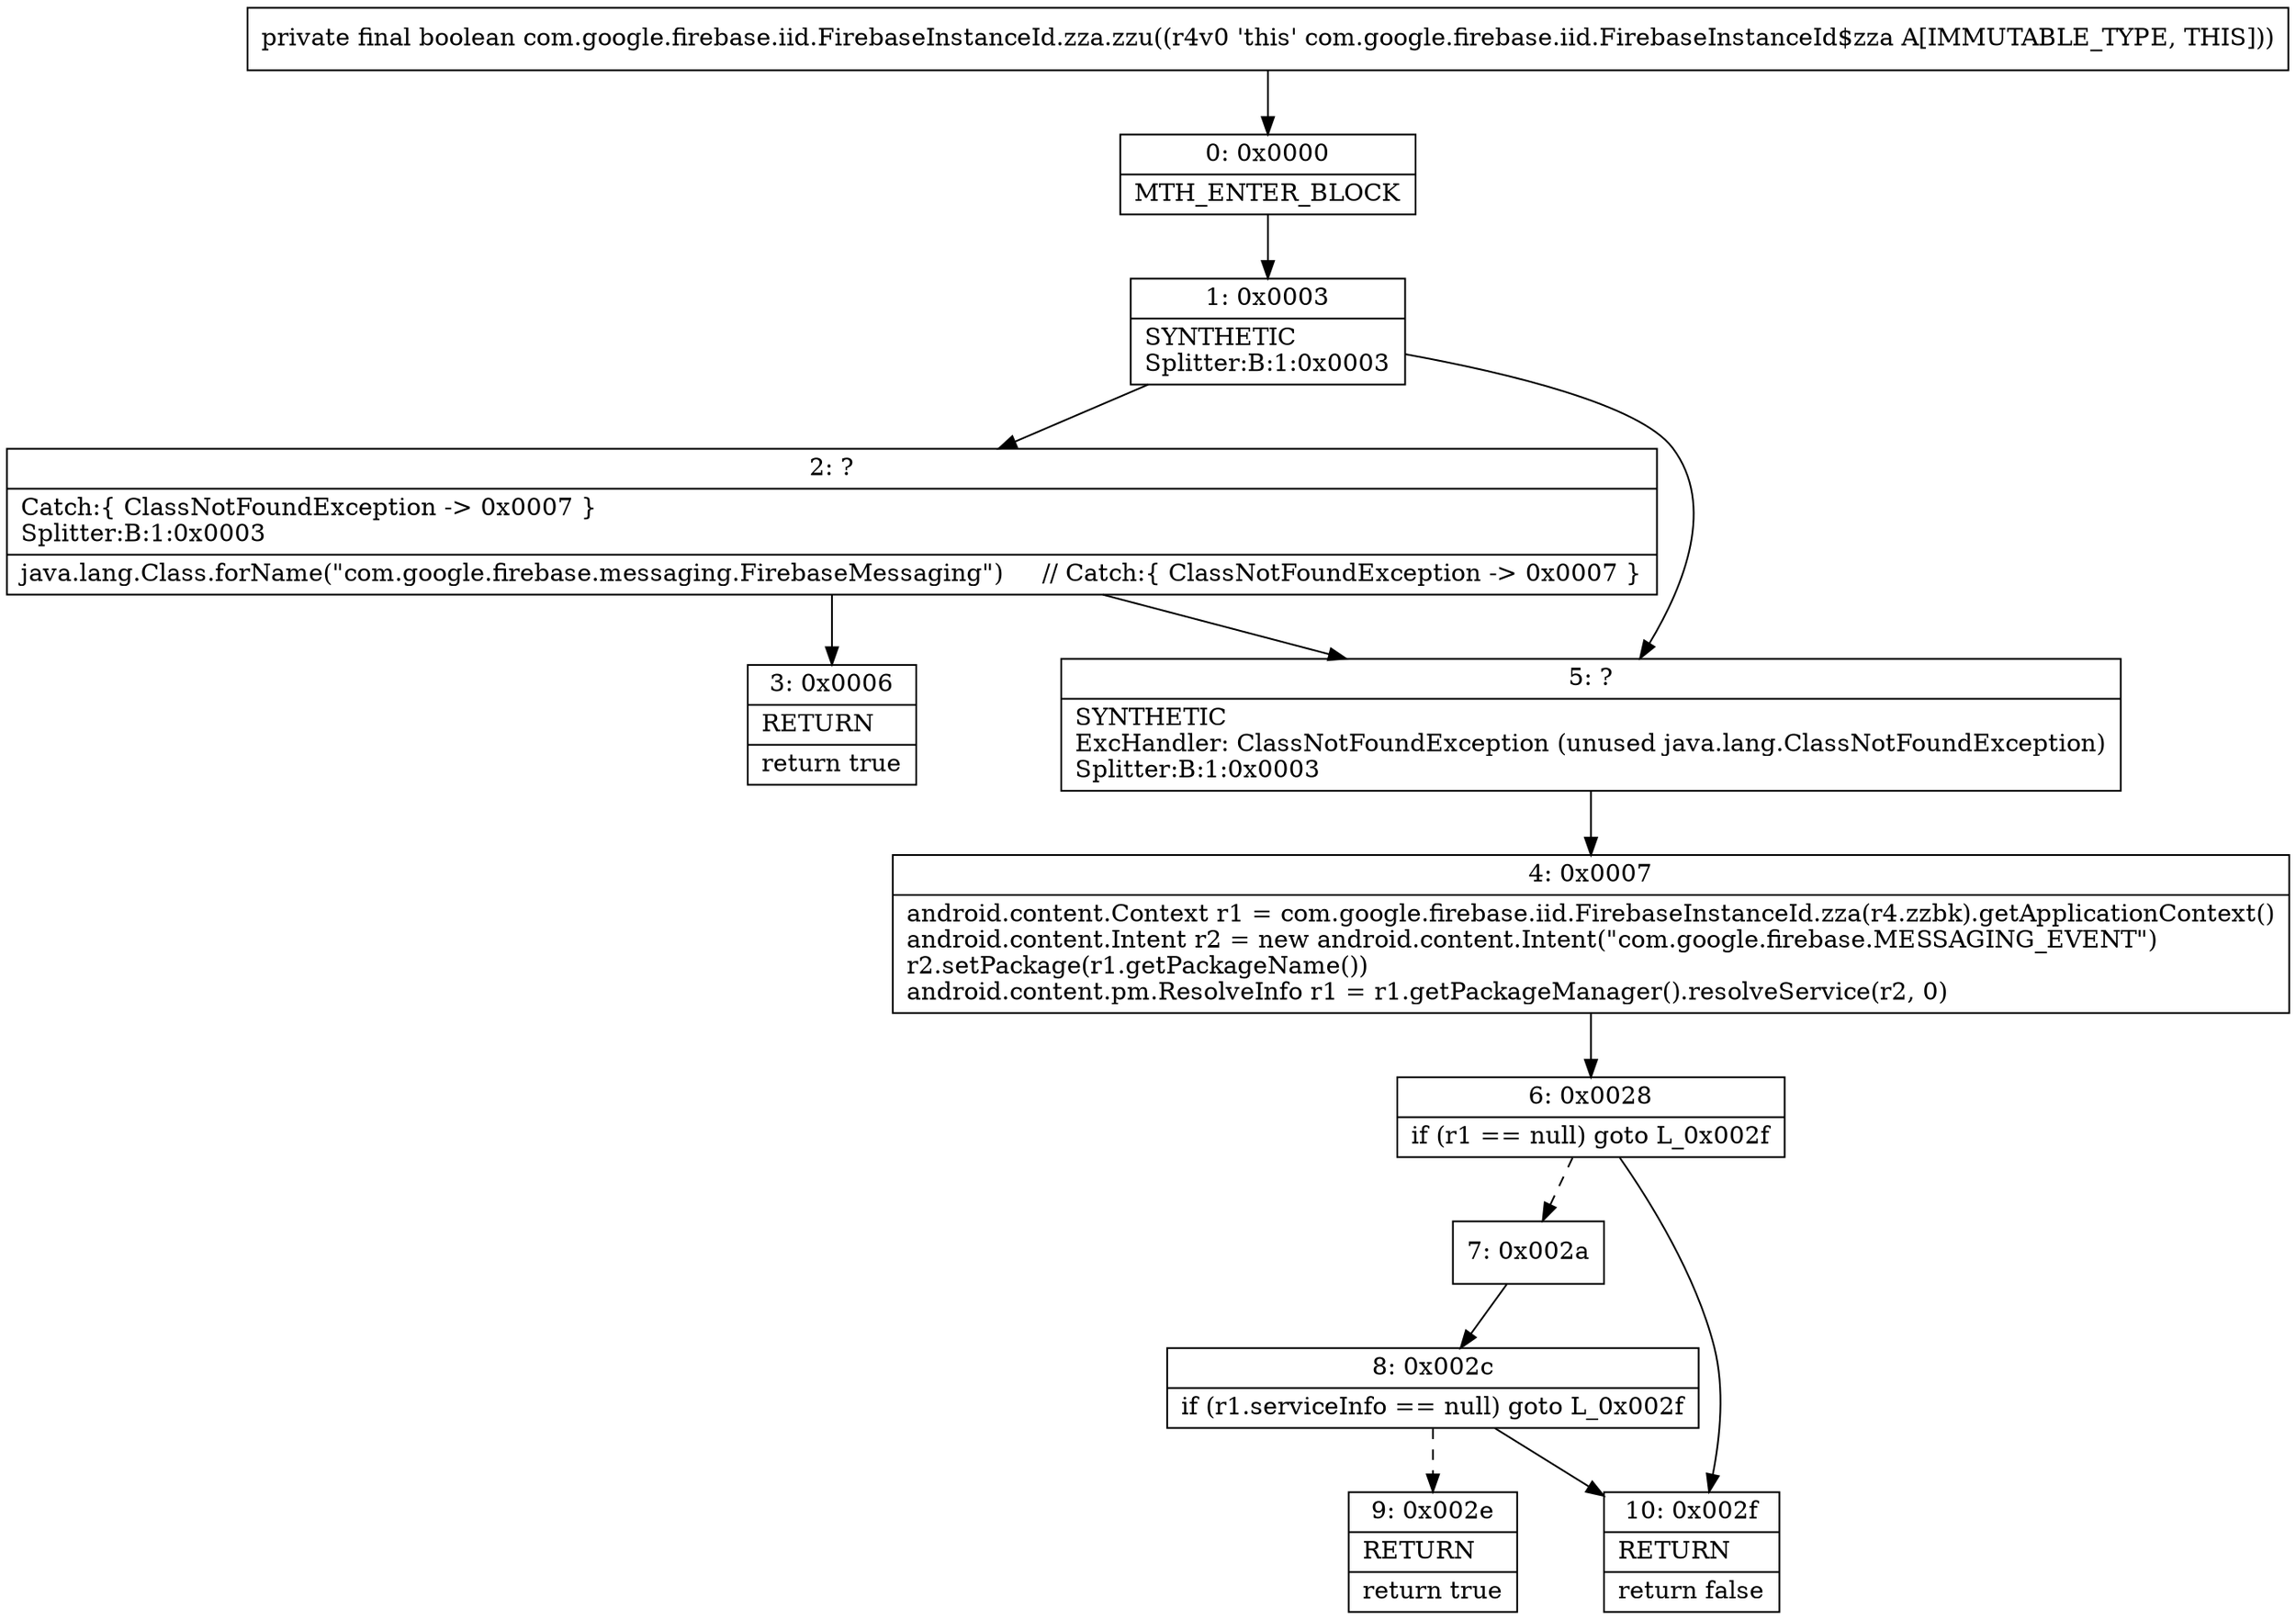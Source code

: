 digraph "CFG forcom.google.firebase.iid.FirebaseInstanceId.zza.zzu()Z" {
Node_0 [shape=record,label="{0\:\ 0x0000|MTH_ENTER_BLOCK\l}"];
Node_1 [shape=record,label="{1\:\ 0x0003|SYNTHETIC\lSplitter:B:1:0x0003\l}"];
Node_2 [shape=record,label="{2\:\ ?|Catch:\{ ClassNotFoundException \-\> 0x0007 \}\lSplitter:B:1:0x0003\l|java.lang.Class.forName(\"com.google.firebase.messaging.FirebaseMessaging\")     \/\/ Catch:\{ ClassNotFoundException \-\> 0x0007 \}\l}"];
Node_3 [shape=record,label="{3\:\ 0x0006|RETURN\l|return true\l}"];
Node_4 [shape=record,label="{4\:\ 0x0007|android.content.Context r1 = com.google.firebase.iid.FirebaseInstanceId.zza(r4.zzbk).getApplicationContext()\landroid.content.Intent r2 = new android.content.Intent(\"com.google.firebase.MESSAGING_EVENT\")\lr2.setPackage(r1.getPackageName())\landroid.content.pm.ResolveInfo r1 = r1.getPackageManager().resolveService(r2, 0)\l}"];
Node_5 [shape=record,label="{5\:\ ?|SYNTHETIC\lExcHandler: ClassNotFoundException (unused java.lang.ClassNotFoundException)\lSplitter:B:1:0x0003\l}"];
Node_6 [shape=record,label="{6\:\ 0x0028|if (r1 == null) goto L_0x002f\l}"];
Node_7 [shape=record,label="{7\:\ 0x002a}"];
Node_8 [shape=record,label="{8\:\ 0x002c|if (r1.serviceInfo == null) goto L_0x002f\l}"];
Node_9 [shape=record,label="{9\:\ 0x002e|RETURN\l|return true\l}"];
Node_10 [shape=record,label="{10\:\ 0x002f|RETURN\l|return false\l}"];
MethodNode[shape=record,label="{private final boolean com.google.firebase.iid.FirebaseInstanceId.zza.zzu((r4v0 'this' com.google.firebase.iid.FirebaseInstanceId$zza A[IMMUTABLE_TYPE, THIS])) }"];
MethodNode -> Node_0;
Node_0 -> Node_1;
Node_1 -> Node_2;
Node_1 -> Node_5;
Node_2 -> Node_3;
Node_2 -> Node_5;
Node_4 -> Node_6;
Node_5 -> Node_4;
Node_6 -> Node_7[style=dashed];
Node_6 -> Node_10;
Node_7 -> Node_8;
Node_8 -> Node_9[style=dashed];
Node_8 -> Node_10;
}

